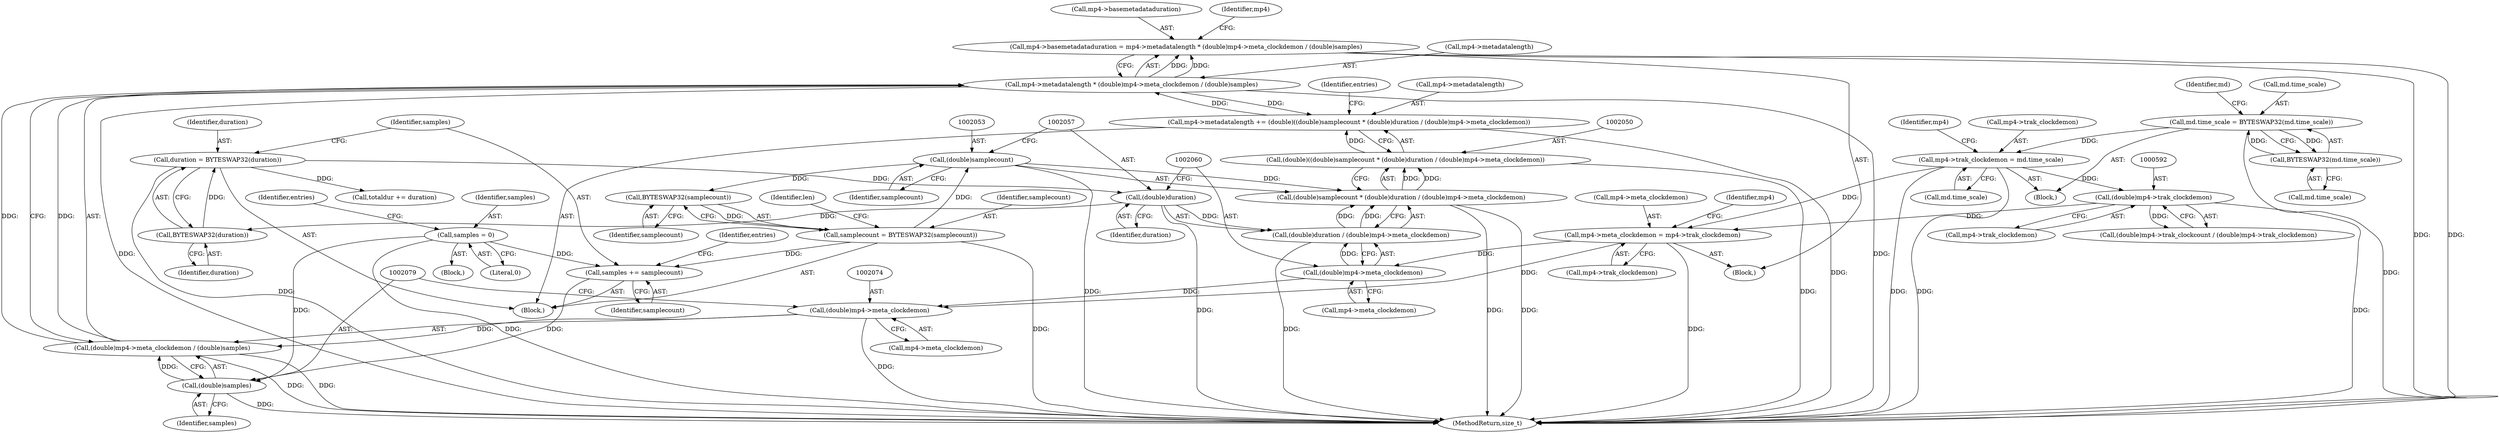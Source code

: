 digraph "0_gpmf-parser_341f12cd5b97ab419e53853ca00176457c9f1681_5@pointer" {
"1002064" [label="(Call,mp4->basemetadataduration = mp4->metadatalength * (double)mp4->meta_clockdemon / (double)samples)"];
"1002068" [label="(Call,mp4->metadatalength * (double)mp4->meta_clockdemon / (double)samples)"];
"1002045" [label="(Call,mp4->metadatalength += (double)((double)samplecount * (double)duration / (double)mp4->meta_clockdemon))"];
"1002049" [label="(Call,(double)((double)samplecount * (double)duration / (double)mp4->meta_clockdemon))"];
"1002051" [label="(Call,(double)samplecount * (double)duration / (double)mp4->meta_clockdemon)"];
"1002052" [label="(Call,(double)samplecount)"];
"1002019" [label="(Call,samplecount = BYTESWAP32(samplecount))"];
"1002021" [label="(Call,BYTESWAP32(samplecount))"];
"1002055" [label="(Call,(double)duration / (double)mp4->meta_clockdemon)"];
"1002056" [label="(Call,(double)duration)"];
"1002033" [label="(Call,duration = BYTESWAP32(duration))"];
"1002035" [label="(Call,BYTESWAP32(duration))"];
"1002059" [label="(Call,(double)mp4->meta_clockdemon)"];
"1001988" [label="(Call,mp4->meta_clockdemon = mp4->trak_clockdemon)"];
"1000558" [label="(Call,mp4->trak_clockdemon = md.time_scale)"];
"1000542" [label="(Call,md.time_scale = BYTESWAP32(md.time_scale))"];
"1000546" [label="(Call,BYTESWAP32(md.time_scale))"];
"1000591" [label="(Call,(double)mp4->trak_clockdemon)"];
"1002072" [label="(Call,(double)mp4->meta_clockdemon / (double)samples)"];
"1002073" [label="(Call,(double)mp4->meta_clockdemon)"];
"1002078" [label="(Call,(double)samples)"];
"1002037" [label="(Call,samples += samplecount)"];
"1001943" [label="(Call,samples = 0)"];
"1002021" [label="(Call,BYTESWAP32(samplecount))"];
"1001943" [label="(Call,samples = 0)"];
"1002037" [label="(Call,samples += samplecount)"];
"1002056" [label="(Call,(double)duration)"];
"1002078" [label="(Call,(double)samples)"];
"1000547" [label="(Call,md.time_scale)"];
"1002069" [label="(Call,mp4->metadatalength)"];
"1001988" [label="(Call,mp4->meta_clockdemon = mp4->trak_clockdemon)"];
"1000552" [label="(Identifier,md)"];
"1002055" [label="(Call,(double)duration / (double)mp4->meta_clockdemon)"];
"1000585" [label="(Call,(double)mp4->trak_clockcount / (double)mp4->trak_clockdemon)"];
"1002034" [label="(Identifier,duration)"];
"1002033" [label="(Call,duration = BYTESWAP32(duration))"];
"1002036" [label="(Identifier,duration)"];
"1000593" [label="(Call,mp4->trak_clockdemon)"];
"1002080" [label="(Identifier,samples)"];
"1000559" [label="(Call,mp4->trak_clockdemon)"];
"1002024" [label="(Identifier,len)"];
"1000591" [label="(Call,(double)mp4->trak_clockdemon)"];
"1000542" [label="(Call,md.time_scale = BYTESWAP32(md.time_scale))"];
"1002073" [label="(Call,(double)mp4->meta_clockdemon)"];
"1001997" [label="(Identifier,mp4)"];
"1002046" [label="(Call,mp4->metadatalength)"];
"1002041" [label="(Identifier,entries)"];
"1002065" [label="(Call,mp4->basemetadataduration)"];
"1002064" [label="(Call,mp4->basemetadataduration = mp4->metadatalength * (double)mp4->meta_clockdemon / (double)samples)"];
"1002039" [label="(Identifier,samplecount)"];
"1001948" [label="(Identifier,entries)"];
"1002022" [label="(Identifier,samplecount)"];
"1000562" [label="(Call,md.time_scale)"];
"1002051" [label="(Call,(double)samplecount * (double)duration / (double)mp4->meta_clockdemon)"];
"1002058" [label="(Identifier,duration)"];
"1000543" [label="(Call,md.time_scale)"];
"1000546" [label="(Call,BYTESWAP32(md.time_scale))"];
"1001989" [label="(Call,mp4->meta_clockdemon)"];
"1002054" [label="(Identifier,samplecount)"];
"1002004" [label="(Identifier,entries)"];
"1002020" [label="(Identifier,samplecount)"];
"1001937" [label="(Block,)"];
"1002042" [label="(Call,totaldur += duration)"];
"1002083" [label="(Identifier,mp4)"];
"1000558" [label="(Call,mp4->trak_clockdemon = md.time_scale)"];
"1000567" [label="(Identifier,mp4)"];
"1002045" [label="(Call,mp4->metadatalength += (double)((double)samplecount * (double)duration / (double)mp4->meta_clockdemon))"];
"1002049" [label="(Call,(double)((double)samplecount * (double)duration / (double)mp4->meta_clockdemon))"];
"1002145" [label="(MethodReturn,size_t)"];
"1002019" [label="(Call,samplecount = BYTESWAP32(samplecount))"];
"1002061" [label="(Call,mp4->meta_clockdemon)"];
"1001984" [label="(Block,)"];
"1002068" [label="(Call,mp4->metadatalength * (double)mp4->meta_clockdemon / (double)samples)"];
"1002038" [label="(Identifier,samples)"];
"1002075" [label="(Call,mp4->meta_clockdemon)"];
"1002072" [label="(Call,(double)mp4->meta_clockdemon / (double)samples)"];
"1002035" [label="(Call,BYTESWAP32(duration))"];
"1002006" [label="(Block,)"];
"1000525" [label="(Block,)"];
"1001944" [label="(Identifier,samples)"];
"1001945" [label="(Literal,0)"];
"1002059" [label="(Call,(double)mp4->meta_clockdemon)"];
"1002052" [label="(Call,(double)samplecount)"];
"1001992" [label="(Call,mp4->trak_clockdemon)"];
"1002064" -> "1001984"  [label="AST: "];
"1002064" -> "1002068"  [label="CFG: "];
"1002065" -> "1002064"  [label="AST: "];
"1002068" -> "1002064"  [label="AST: "];
"1002083" -> "1002064"  [label="CFG: "];
"1002064" -> "1002145"  [label="DDG: "];
"1002064" -> "1002145"  [label="DDG: "];
"1002068" -> "1002064"  [label="DDG: "];
"1002068" -> "1002064"  [label="DDG: "];
"1002068" -> "1002072"  [label="CFG: "];
"1002069" -> "1002068"  [label="AST: "];
"1002072" -> "1002068"  [label="AST: "];
"1002068" -> "1002145"  [label="DDG: "];
"1002068" -> "1002145"  [label="DDG: "];
"1002068" -> "1002045"  [label="DDG: "];
"1002045" -> "1002068"  [label="DDG: "];
"1002072" -> "1002068"  [label="DDG: "];
"1002072" -> "1002068"  [label="DDG: "];
"1002045" -> "1002006"  [label="AST: "];
"1002045" -> "1002049"  [label="CFG: "];
"1002046" -> "1002045"  [label="AST: "];
"1002049" -> "1002045"  [label="AST: "];
"1002004" -> "1002045"  [label="CFG: "];
"1002045" -> "1002145"  [label="DDG: "];
"1002049" -> "1002045"  [label="DDG: "];
"1002049" -> "1002051"  [label="CFG: "];
"1002050" -> "1002049"  [label="AST: "];
"1002051" -> "1002049"  [label="AST: "];
"1002049" -> "1002145"  [label="DDG: "];
"1002051" -> "1002049"  [label="DDG: "];
"1002051" -> "1002049"  [label="DDG: "];
"1002051" -> "1002055"  [label="CFG: "];
"1002052" -> "1002051"  [label="AST: "];
"1002055" -> "1002051"  [label="AST: "];
"1002051" -> "1002145"  [label="DDG: "];
"1002051" -> "1002145"  [label="DDG: "];
"1002052" -> "1002051"  [label="DDG: "];
"1002055" -> "1002051"  [label="DDG: "];
"1002055" -> "1002051"  [label="DDG: "];
"1002052" -> "1002054"  [label="CFG: "];
"1002053" -> "1002052"  [label="AST: "];
"1002054" -> "1002052"  [label="AST: "];
"1002057" -> "1002052"  [label="CFG: "];
"1002052" -> "1002145"  [label="DDG: "];
"1002052" -> "1002021"  [label="DDG: "];
"1002019" -> "1002052"  [label="DDG: "];
"1002019" -> "1002006"  [label="AST: "];
"1002019" -> "1002021"  [label="CFG: "];
"1002020" -> "1002019"  [label="AST: "];
"1002021" -> "1002019"  [label="AST: "];
"1002024" -> "1002019"  [label="CFG: "];
"1002019" -> "1002145"  [label="DDG: "];
"1002021" -> "1002019"  [label="DDG: "];
"1002019" -> "1002037"  [label="DDG: "];
"1002021" -> "1002022"  [label="CFG: "];
"1002022" -> "1002021"  [label="AST: "];
"1002055" -> "1002059"  [label="CFG: "];
"1002056" -> "1002055"  [label="AST: "];
"1002059" -> "1002055"  [label="AST: "];
"1002055" -> "1002145"  [label="DDG: "];
"1002056" -> "1002055"  [label="DDG: "];
"1002059" -> "1002055"  [label="DDG: "];
"1002056" -> "1002058"  [label="CFG: "];
"1002057" -> "1002056"  [label="AST: "];
"1002058" -> "1002056"  [label="AST: "];
"1002060" -> "1002056"  [label="CFG: "];
"1002056" -> "1002145"  [label="DDG: "];
"1002056" -> "1002035"  [label="DDG: "];
"1002033" -> "1002056"  [label="DDG: "];
"1002033" -> "1002006"  [label="AST: "];
"1002033" -> "1002035"  [label="CFG: "];
"1002034" -> "1002033"  [label="AST: "];
"1002035" -> "1002033"  [label="AST: "];
"1002038" -> "1002033"  [label="CFG: "];
"1002033" -> "1002145"  [label="DDG: "];
"1002035" -> "1002033"  [label="DDG: "];
"1002033" -> "1002042"  [label="DDG: "];
"1002035" -> "1002036"  [label="CFG: "];
"1002036" -> "1002035"  [label="AST: "];
"1002059" -> "1002061"  [label="CFG: "];
"1002060" -> "1002059"  [label="AST: "];
"1002061" -> "1002059"  [label="AST: "];
"1001988" -> "1002059"  [label="DDG: "];
"1002059" -> "1002073"  [label="DDG: "];
"1001988" -> "1001984"  [label="AST: "];
"1001988" -> "1001992"  [label="CFG: "];
"1001989" -> "1001988"  [label="AST: "];
"1001992" -> "1001988"  [label="AST: "];
"1001997" -> "1001988"  [label="CFG: "];
"1001988" -> "1002145"  [label="DDG: "];
"1000558" -> "1001988"  [label="DDG: "];
"1000591" -> "1001988"  [label="DDG: "];
"1001988" -> "1002073"  [label="DDG: "];
"1000558" -> "1000525"  [label="AST: "];
"1000558" -> "1000562"  [label="CFG: "];
"1000559" -> "1000558"  [label="AST: "];
"1000562" -> "1000558"  [label="AST: "];
"1000567" -> "1000558"  [label="CFG: "];
"1000558" -> "1002145"  [label="DDG: "];
"1000558" -> "1002145"  [label="DDG: "];
"1000542" -> "1000558"  [label="DDG: "];
"1000558" -> "1000591"  [label="DDG: "];
"1000542" -> "1000525"  [label="AST: "];
"1000542" -> "1000546"  [label="CFG: "];
"1000543" -> "1000542"  [label="AST: "];
"1000546" -> "1000542"  [label="AST: "];
"1000552" -> "1000542"  [label="CFG: "];
"1000542" -> "1002145"  [label="DDG: "];
"1000546" -> "1000542"  [label="DDG: "];
"1000542" -> "1000546"  [label="DDG: "];
"1000546" -> "1000547"  [label="CFG: "];
"1000547" -> "1000546"  [label="AST: "];
"1000591" -> "1000585"  [label="AST: "];
"1000591" -> "1000593"  [label="CFG: "];
"1000592" -> "1000591"  [label="AST: "];
"1000593" -> "1000591"  [label="AST: "];
"1000585" -> "1000591"  [label="CFG: "];
"1000591" -> "1002145"  [label="DDG: "];
"1000591" -> "1000585"  [label="DDG: "];
"1002072" -> "1002078"  [label="CFG: "];
"1002073" -> "1002072"  [label="AST: "];
"1002078" -> "1002072"  [label="AST: "];
"1002072" -> "1002145"  [label="DDG: "];
"1002072" -> "1002145"  [label="DDG: "];
"1002073" -> "1002072"  [label="DDG: "];
"1002078" -> "1002072"  [label="DDG: "];
"1002073" -> "1002075"  [label="CFG: "];
"1002074" -> "1002073"  [label="AST: "];
"1002075" -> "1002073"  [label="AST: "];
"1002079" -> "1002073"  [label="CFG: "];
"1002073" -> "1002145"  [label="DDG: "];
"1002078" -> "1002080"  [label="CFG: "];
"1002079" -> "1002078"  [label="AST: "];
"1002080" -> "1002078"  [label="AST: "];
"1002078" -> "1002145"  [label="DDG: "];
"1002037" -> "1002078"  [label="DDG: "];
"1001943" -> "1002078"  [label="DDG: "];
"1002037" -> "1002006"  [label="AST: "];
"1002037" -> "1002039"  [label="CFG: "];
"1002038" -> "1002037"  [label="AST: "];
"1002039" -> "1002037"  [label="AST: "];
"1002041" -> "1002037"  [label="CFG: "];
"1001943" -> "1002037"  [label="DDG: "];
"1001943" -> "1001937"  [label="AST: "];
"1001943" -> "1001945"  [label="CFG: "];
"1001944" -> "1001943"  [label="AST: "];
"1001945" -> "1001943"  [label="AST: "];
"1001948" -> "1001943"  [label="CFG: "];
"1001943" -> "1002145"  [label="DDG: "];
}
